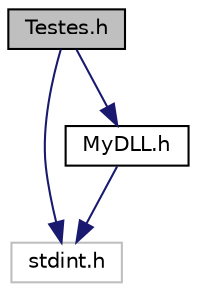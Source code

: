 digraph "Testes.h"
{
 // LATEX_PDF_SIZE
  edge [fontname="Helvetica",fontsize="10",labelfontname="Helvetica",labelfontsize="10"];
  node [fontname="Helvetica",fontsize="10",shape=record];
  Node1 [label="Testes.h",height=0.2,width=0.4,color="black", fillcolor="grey75", style="filled", fontcolor="black",tooltip="This file contains declarations of functions for testing the MyDLL functionality."];
  Node1 -> Node2 [color="midnightblue",fontsize="10",style="solid",fontname="Helvetica"];
  Node2 [label="stdint.h",height=0.2,width=0.4,color="grey75", fillcolor="white", style="filled",tooltip=" "];
  Node1 -> Node3 [color="midnightblue",fontsize="10",style="solid",fontname="Helvetica"];
  Node3 [label="MyDLL.h",height=0.2,width=0.4,color="black", fillcolor="white", style="filled",URL="$MyDLL_8h.html",tooltip="This file contains all the structures and functions needed for the database creation."];
  Node3 -> Node2 [color="midnightblue",fontsize="10",style="solid",fontname="Helvetica"];
}
